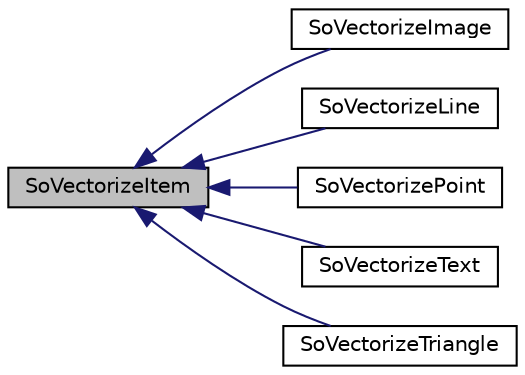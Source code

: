 digraph "SoVectorizeItem"
{
 // LATEX_PDF_SIZE
  edge [fontname="Helvetica",fontsize="10",labelfontname="Helvetica",labelfontsize="10"];
  node [fontname="Helvetica",fontsize="10",shape=record];
  rankdir="LR";
  Node1 [label="SoVectorizeItem",height=0.2,width=0.4,color="black", fillcolor="grey75", style="filled", fontcolor="black",tooltip=" "];
  Node1 -> Node2 [dir="back",color="midnightblue",fontsize="10",style="solid",fontname="Helvetica"];
  Node2 [label="SoVectorizeImage",height=0.2,width=0.4,color="black", fillcolor="white", style="filled",URL="$classSoVectorizeImage.html",tooltip=" "];
  Node1 -> Node3 [dir="back",color="midnightblue",fontsize="10",style="solid",fontname="Helvetica"];
  Node3 [label="SoVectorizeLine",height=0.2,width=0.4,color="black", fillcolor="white", style="filled",URL="$classSoVectorizeLine.html",tooltip=" "];
  Node1 -> Node4 [dir="back",color="midnightblue",fontsize="10",style="solid",fontname="Helvetica"];
  Node4 [label="SoVectorizePoint",height=0.2,width=0.4,color="black", fillcolor="white", style="filled",URL="$classSoVectorizePoint.html",tooltip=" "];
  Node1 -> Node5 [dir="back",color="midnightblue",fontsize="10",style="solid",fontname="Helvetica"];
  Node5 [label="SoVectorizeText",height=0.2,width=0.4,color="black", fillcolor="white", style="filled",URL="$classSoVectorizeText.html",tooltip=" "];
  Node1 -> Node6 [dir="back",color="midnightblue",fontsize="10",style="solid",fontname="Helvetica"];
  Node6 [label="SoVectorizeTriangle",height=0.2,width=0.4,color="black", fillcolor="white", style="filled",URL="$classSoVectorizeTriangle.html",tooltip=" "];
}

